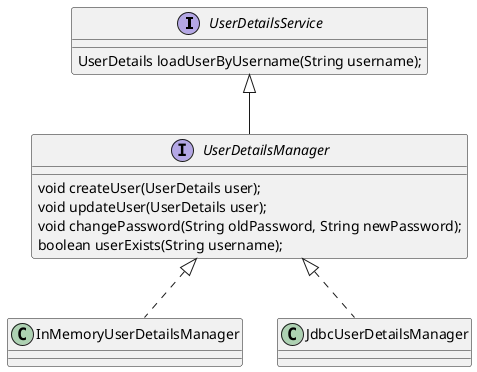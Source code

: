 @startuml
'https://plantuml.com/class-diagram

interface UserDetailsService{
    UserDetails loadUserByUsername(String username);
}
interface UserDetailsManager{
    void createUser(UserDetails user);
    void updateUser(UserDetails user);
    void changePassword(String oldPassword, String newPassword);
    boolean userExists(String username);
}
class InMemoryUserDetailsManager
class JdbcUserDetailsManager

UserDetailsService <|-- UserDetailsManager
UserDetailsManager <|.. InMemoryUserDetailsManager
UserDetailsManager <|.. JdbcUserDetailsManager

@enduml